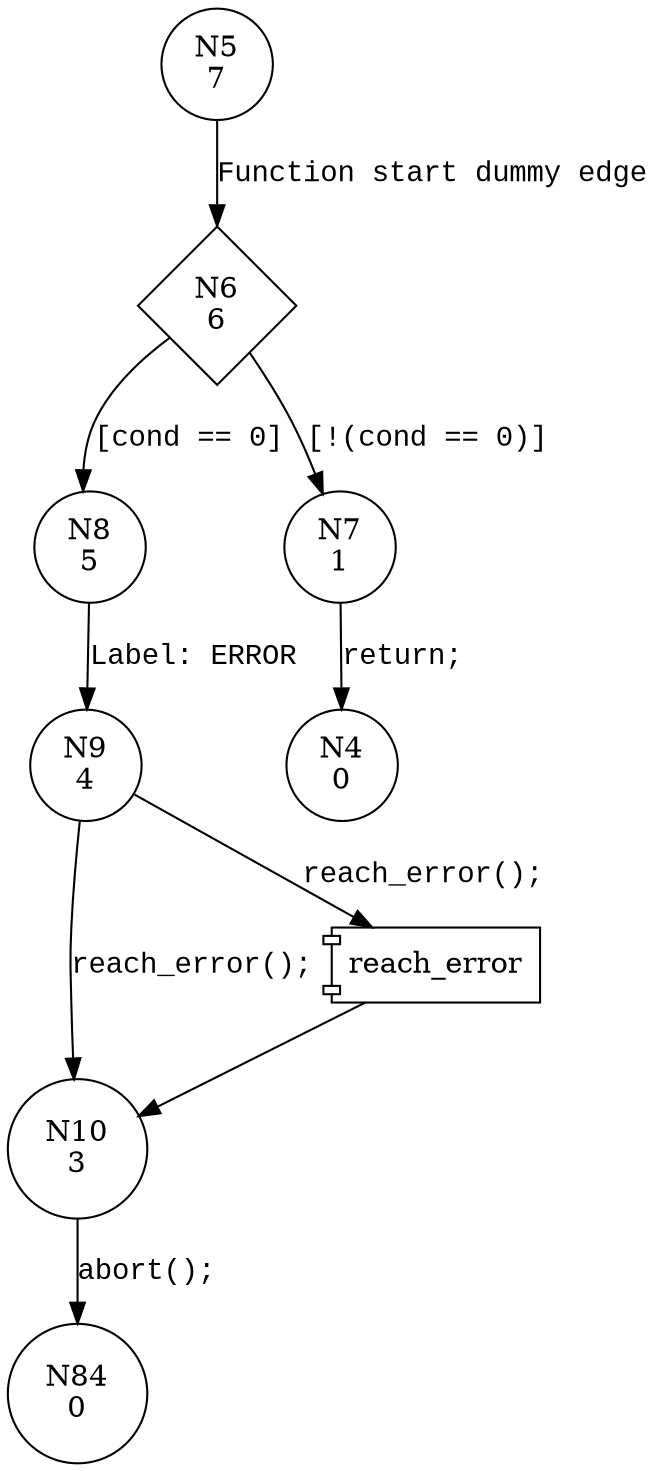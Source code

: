 digraph __VERIFIER_assert {
6 [shape="diamond" label="N6\n6"]
8 [shape="circle" label="N8\n5"]
7 [shape="circle" label="N7\n1"]
9 [shape="circle" label="N9\n4"]
10 [shape="circle" label="N10\n3"]
5 [shape="circle" label="N5\n7"]
4 [shape="circle" label="N4\n0"]
84 [shape="circle" label="N84\n0"]
6 -> 8 [label="[cond == 0]" fontname="Courier New"]
6 -> 7 [label="[!(cond == 0)]" fontname="Courier New"]
8 -> 9 [label="Label: ERROR" fontname="Courier New"]
100002 [shape="component" label="reach_error"]
9 -> 100002 [label="reach_error();" fontname="Courier New"]
100002 -> 10 [label="" fontname="Courier New"]
9 -> 10 [label="reach_error();" fontname="Courier New"]
5 -> 6 [label="Function start dummy edge" fontname="Courier New"]
7 -> 4 [label="return;" fontname="Courier New"]
10 -> 84 [label="abort();" fontname="Courier New"]
}
